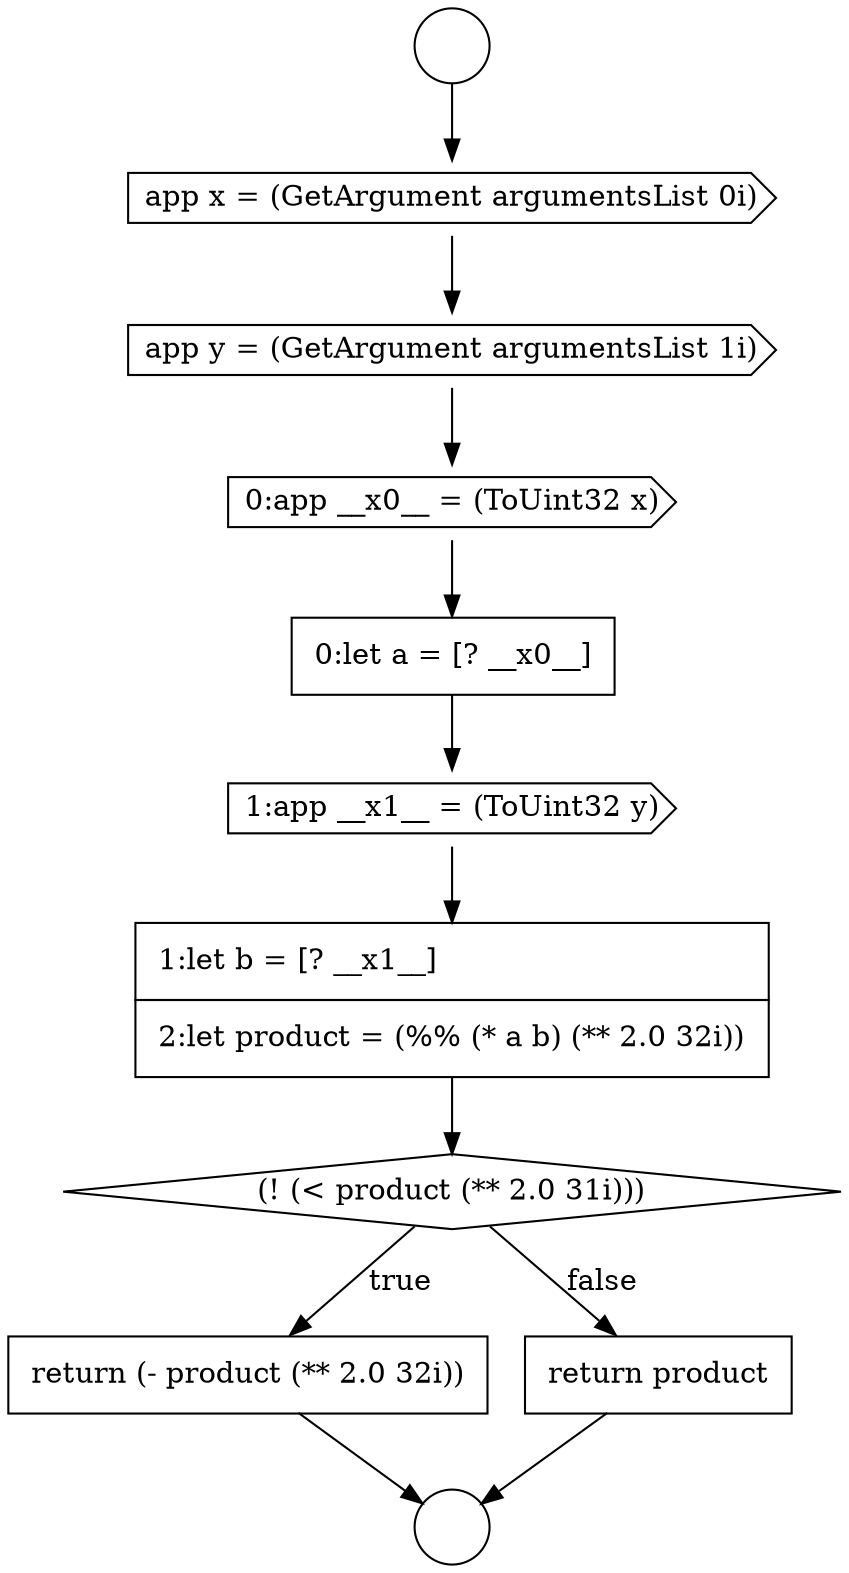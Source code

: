 digraph {
  node12949 [shape=circle label=" " color="black" fillcolor="white" style=filled]
  node12956 [shape=diamond, label=<<font color="black">(! (&lt; product (** 2.0 31i)))</font>> color="black" fillcolor="white" style=filled]
  node12950 [shape=cds, label=<<font color="black">app x = (GetArgument argumentsList 0i)</font>> color="black" fillcolor="white" style=filled]
  node12955 [shape=none, margin=0, label=<<font color="black">
    <table border="0" cellborder="1" cellspacing="0" cellpadding="10">
      <tr><td align="left">1:let b = [? __x1__]</td></tr>
      <tr><td align="left">2:let product = (%% (* a b) (** 2.0 32i))</td></tr>
    </table>
  </font>> color="black" fillcolor="white" style=filled]
  node12953 [shape=none, margin=0, label=<<font color="black">
    <table border="0" cellborder="1" cellspacing="0" cellpadding="10">
      <tr><td align="left">0:let a = [? __x0__]</td></tr>
    </table>
  </font>> color="black" fillcolor="white" style=filled]
  node12954 [shape=cds, label=<<font color="black">1:app __x1__ = (ToUint32 y)</font>> color="black" fillcolor="white" style=filled]
  node12952 [shape=cds, label=<<font color="black">0:app __x0__ = (ToUint32 x)</font>> color="black" fillcolor="white" style=filled]
  node12957 [shape=none, margin=0, label=<<font color="black">
    <table border="0" cellborder="1" cellspacing="0" cellpadding="10">
      <tr><td align="left">return (- product (** 2.0 32i))</td></tr>
    </table>
  </font>> color="black" fillcolor="white" style=filled]
  node12948 [shape=circle label=" " color="black" fillcolor="white" style=filled]
  node12951 [shape=cds, label=<<font color="black">app y = (GetArgument argumentsList 1i)</font>> color="black" fillcolor="white" style=filled]
  node12958 [shape=none, margin=0, label=<<font color="black">
    <table border="0" cellborder="1" cellspacing="0" cellpadding="10">
      <tr><td align="left">return product</td></tr>
    </table>
  </font>> color="black" fillcolor="white" style=filled]
  node12952 -> node12953 [ color="black"]
  node12956 -> node12957 [label=<<font color="black">true</font>> color="black"]
  node12956 -> node12958 [label=<<font color="black">false</font>> color="black"]
  node12950 -> node12951 [ color="black"]
  node12953 -> node12954 [ color="black"]
  node12954 -> node12955 [ color="black"]
  node12951 -> node12952 [ color="black"]
  node12957 -> node12949 [ color="black"]
  node12958 -> node12949 [ color="black"]
  node12948 -> node12950 [ color="black"]
  node12955 -> node12956 [ color="black"]
}
